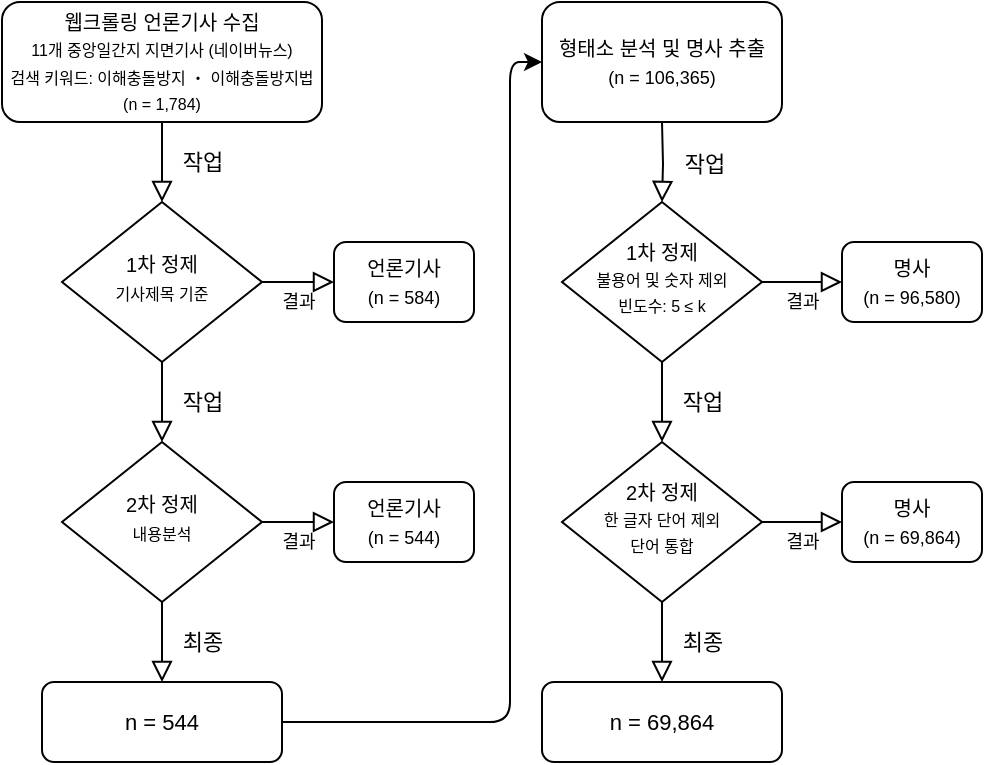 <mxfile version="14.9.7" type="github">
  <diagram id="C5RBs43oDa-KdzZeNtuy" name="Page-1">
    <mxGraphModel dx="655" dy="814" grid="1" gridSize="10" guides="1" tooltips="1" connect="1" arrows="1" fold="1" page="1" pageScale="1" pageWidth="827" pageHeight="1169" math="0" shadow="0">
      <root>
        <mxCell id="WIyWlLk6GJQsqaUBKTNV-0" />
        <mxCell id="WIyWlLk6GJQsqaUBKTNV-1" parent="WIyWlLk6GJQsqaUBKTNV-0" />
        <mxCell id="WIyWlLk6GJQsqaUBKTNV-2" value="작업" style="rounded=0;html=1;jettySize=auto;orthogonalLoop=1;fontSize=11;endArrow=block;endFill=0;endSize=8;strokeWidth=1;shadow=0;labelBackgroundColor=none;edgeStyle=orthogonalEdgeStyle;" parent="WIyWlLk6GJQsqaUBKTNV-1" edge="1">
          <mxGeometry x="0.429" y="20" relative="1" as="geometry">
            <mxPoint x="230.0" y="190" as="sourcePoint" />
            <mxPoint x="230.0" y="260" as="targetPoint" />
            <mxPoint as="offset" />
          </mxGeometry>
        </mxCell>
        <mxCell id="WIyWlLk6GJQsqaUBKTNV-3" value="&lt;font style=&quot;font-size: 10px&quot;&gt;웹크롤링 언론기사 수집&lt;br&gt;&lt;/font&gt;&lt;font style=&quot;font-size: 8px&quot;&gt;11개 중앙일간지 지면기사 (네이버뉴스)&lt;br&gt;검색 키워드: 이해충돌방지 ・ 이해충돌방지법&lt;br&gt;(n = 1,784)&lt;br&gt;&lt;/font&gt;" style="rounded=1;whiteSpace=wrap;html=1;fontSize=11;glass=0;strokeWidth=1;shadow=0;" parent="WIyWlLk6GJQsqaUBKTNV-1" vertex="1">
          <mxGeometry x="150" y="160" width="160" height="60" as="geometry" />
        </mxCell>
        <mxCell id="WIyWlLk6GJQsqaUBKTNV-4" value="작업" style="rounded=0;html=1;jettySize=auto;orthogonalLoop=1;fontSize=11;endArrow=block;endFill=0;endSize=8;strokeWidth=1;shadow=0;labelBackgroundColor=none;edgeStyle=orthogonalEdgeStyle;" parent="WIyWlLk6GJQsqaUBKTNV-1" source="WIyWlLk6GJQsqaUBKTNV-6" target="WIyWlLk6GJQsqaUBKTNV-10" edge="1">
          <mxGeometry y="20" relative="1" as="geometry">
            <mxPoint as="offset" />
          </mxGeometry>
        </mxCell>
        <mxCell id="WIyWlLk6GJQsqaUBKTNV-5" value="결과" style="edgeStyle=orthogonalEdgeStyle;rounded=0;html=1;jettySize=auto;orthogonalLoop=1;fontSize=9;endArrow=block;endFill=0;endSize=8;strokeWidth=1;shadow=0;labelBackgroundColor=none;" parent="WIyWlLk6GJQsqaUBKTNV-1" source="WIyWlLk6GJQsqaUBKTNV-6" target="WIyWlLk6GJQsqaUBKTNV-7" edge="1">
          <mxGeometry y="10" relative="1" as="geometry">
            <mxPoint as="offset" />
          </mxGeometry>
        </mxCell>
        <mxCell id="WIyWlLk6GJQsqaUBKTNV-6" value="&lt;font style=&quot;font-size: 10px&quot;&gt;1차 정제&lt;br&gt;&lt;/font&gt;&lt;span style=&quot;font-size: 8px&quot;&gt;기사제목 기준&lt;/span&gt;" style="rhombus;whiteSpace=wrap;html=1;shadow=0;fontFamily=Helvetica;fontSize=11;align=center;strokeWidth=1;spacing=6;spacingTop=-4;" parent="WIyWlLk6GJQsqaUBKTNV-1" vertex="1">
          <mxGeometry x="180" y="260" width="100" height="80" as="geometry" />
        </mxCell>
        <mxCell id="WIyWlLk6GJQsqaUBKTNV-7" value="&lt;font style=&quot;font-size: 10px&quot;&gt;언론기사&lt;br&gt;&lt;/font&gt;&lt;font style=&quot;font-size: 9px&quot;&gt;(n = 584)&lt;/font&gt;" style="rounded=1;whiteSpace=wrap;html=1;fontSize=11;glass=0;strokeWidth=1;shadow=0;" parent="WIyWlLk6GJQsqaUBKTNV-1" vertex="1">
          <mxGeometry x="316" y="280" width="70" height="40" as="geometry" />
        </mxCell>
        <mxCell id="WIyWlLk6GJQsqaUBKTNV-8" value="최종" style="rounded=0;html=1;jettySize=auto;orthogonalLoop=1;fontSize=11;endArrow=block;endFill=0;endSize=8;strokeWidth=1;shadow=0;labelBackgroundColor=none;edgeStyle=orthogonalEdgeStyle;" parent="WIyWlLk6GJQsqaUBKTNV-1" source="WIyWlLk6GJQsqaUBKTNV-10" target="WIyWlLk6GJQsqaUBKTNV-11" edge="1">
          <mxGeometry y="20" relative="1" as="geometry">
            <mxPoint as="offset" />
          </mxGeometry>
        </mxCell>
        <mxCell id="WIyWlLk6GJQsqaUBKTNV-9" value="결과" style="edgeStyle=orthogonalEdgeStyle;rounded=0;html=1;jettySize=auto;orthogonalLoop=1;fontSize=9;endArrow=block;endFill=0;endSize=8;strokeWidth=1;shadow=0;labelBackgroundColor=none;" parent="WIyWlLk6GJQsqaUBKTNV-1" source="WIyWlLk6GJQsqaUBKTNV-10" target="WIyWlLk6GJQsqaUBKTNV-12" edge="1">
          <mxGeometry y="10" relative="1" as="geometry">
            <mxPoint as="offset" />
          </mxGeometry>
        </mxCell>
        <mxCell id="WIyWlLk6GJQsqaUBKTNV-10" value="&lt;font style=&quot;font-size: 10px&quot;&gt;2차 정제&lt;br&gt;&lt;/font&gt;&lt;font style=&quot;font-size: 8px&quot;&gt;내용분석&lt;/font&gt;" style="rhombus;whiteSpace=wrap;html=1;shadow=0;fontFamily=Helvetica;fontSize=11;align=center;strokeWidth=1;spacing=6;spacingTop=-4;" parent="WIyWlLk6GJQsqaUBKTNV-1" vertex="1">
          <mxGeometry x="180" y="380" width="100" height="80" as="geometry" />
        </mxCell>
        <mxCell id="WIyWlLk6GJQsqaUBKTNV-11" value="n = 544" style="rounded=1;whiteSpace=wrap;html=1;fontSize=11;glass=0;strokeWidth=1;shadow=0;" parent="WIyWlLk6GJQsqaUBKTNV-1" vertex="1">
          <mxGeometry x="170" y="500" width="120" height="40" as="geometry" />
        </mxCell>
        <mxCell id="WIyWlLk6GJQsqaUBKTNV-12" value="&lt;font style=&quot;font-size: 10px&quot;&gt;언론기사&lt;/font&gt;&lt;br style=&quot;font-size: 11px&quot;&gt;&lt;font style=&quot;font-size: 9px&quot;&gt;(n = 544)&lt;/font&gt;" style="rounded=1;whiteSpace=wrap;html=1;fontSize=11;glass=0;strokeWidth=1;shadow=0;" parent="WIyWlLk6GJQsqaUBKTNV-1" vertex="1">
          <mxGeometry x="316" y="400" width="70" height="40" as="geometry" />
        </mxCell>
        <mxCell id="o_Thwpqc5d8Y5QQ_MUpu-1" value="" style="endArrow=classic;html=1;exitX=1;exitY=0.5;exitDx=0;exitDy=0;entryX=0;entryY=0.5;entryDx=0;entryDy=0;" parent="WIyWlLk6GJQsqaUBKTNV-1" source="WIyWlLk6GJQsqaUBKTNV-11" target="o_Thwpqc5d8Y5QQ_MUpu-2" edge="1">
          <mxGeometry width="50" height="50" relative="1" as="geometry">
            <mxPoint x="344" y="490" as="sourcePoint" />
            <mxPoint x="444" y="210" as="targetPoint" />
            <Array as="points">
              <mxPoint x="404" y="520" />
              <mxPoint x="404" y="190" />
            </Array>
          </mxGeometry>
        </mxCell>
        <mxCell id="o_Thwpqc5d8Y5QQ_MUpu-2" value="&lt;font style=&quot;font-size: 10px&quot;&gt;형태소 분석 및 명사 추출&lt;br&gt;&lt;/font&gt;&lt;font style=&quot;font-size: 9px&quot;&gt;(n = 106,365)&lt;/font&gt;" style="rounded=1;whiteSpace=wrap;html=1;fontSize=11;" parent="WIyWlLk6GJQsqaUBKTNV-1" vertex="1">
          <mxGeometry x="420" y="160" width="120" height="60" as="geometry" />
        </mxCell>
        <mxCell id="o_Thwpqc5d8Y5QQ_MUpu-3" value="작업" style="rounded=0;html=1;jettySize=auto;orthogonalLoop=1;fontSize=11;endArrow=block;endFill=0;endSize=8;strokeWidth=1;shadow=0;labelBackgroundColor=none;edgeStyle=orthogonalEdgeStyle;" parent="WIyWlLk6GJQsqaUBKTNV-1" source="o_Thwpqc5d8Y5QQ_MUpu-5" target="o_Thwpqc5d8Y5QQ_MUpu-9" edge="1">
          <mxGeometry y="20" relative="1" as="geometry">
            <mxPoint as="offset" />
            <Array as="points">
              <mxPoint x="480" y="320" />
              <mxPoint x="480" y="320" />
            </Array>
          </mxGeometry>
        </mxCell>
        <mxCell id="o_Thwpqc5d8Y5QQ_MUpu-4" value="결과" style="edgeStyle=orthogonalEdgeStyle;rounded=0;html=1;jettySize=auto;orthogonalLoop=1;fontSize=9;endArrow=block;endFill=0;endSize=8;strokeWidth=1;shadow=0;labelBackgroundColor=none;" parent="WIyWlLk6GJQsqaUBKTNV-1" source="o_Thwpqc5d8Y5QQ_MUpu-5" target="o_Thwpqc5d8Y5QQ_MUpu-6" edge="1">
          <mxGeometry y="-10" relative="1" as="geometry">
            <mxPoint as="offset" />
          </mxGeometry>
        </mxCell>
        <mxCell id="o_Thwpqc5d8Y5QQ_MUpu-5" value="&lt;font style=&quot;font-size: 10px&quot;&gt;1차 정제&lt;br&gt;&lt;/font&gt;&lt;font style=&quot;font-size: 8px&quot;&gt;불용어 및 숫자 제외&lt;br&gt;빈도수: 5 ≤ k&lt;br&gt;&lt;/font&gt;" style="rhombus;whiteSpace=wrap;html=1;shadow=0;fontFamily=Helvetica;fontSize=11;align=center;strokeWidth=1;spacing=6;spacingTop=-4;" parent="WIyWlLk6GJQsqaUBKTNV-1" vertex="1">
          <mxGeometry x="430" y="260" width="100" height="80" as="geometry" />
        </mxCell>
        <mxCell id="o_Thwpqc5d8Y5QQ_MUpu-6" value="&lt;font style=&quot;font-size: 10px&quot;&gt;명사&lt;br&gt;&lt;/font&gt;&lt;font style=&quot;font-size: 9px&quot;&gt;(n = 96,580)&lt;/font&gt;" style="rounded=1;whiteSpace=wrap;html=1;fontSize=11;glass=0;strokeWidth=1;shadow=0;" parent="WIyWlLk6GJQsqaUBKTNV-1" vertex="1">
          <mxGeometry x="570" y="280" width="70" height="40" as="geometry" />
        </mxCell>
        <mxCell id="o_Thwpqc5d8Y5QQ_MUpu-8" value="결과" style="edgeStyle=orthogonalEdgeStyle;rounded=0;html=1;jettySize=auto;orthogonalLoop=1;fontSize=9;endArrow=block;endFill=0;endSize=8;strokeWidth=1;shadow=0;labelBackgroundColor=none;" parent="WIyWlLk6GJQsqaUBKTNV-1" source="o_Thwpqc5d8Y5QQ_MUpu-9" target="o_Thwpqc5d8Y5QQ_MUpu-11" edge="1">
          <mxGeometry y="-10" relative="1" as="geometry">
            <mxPoint as="offset" />
          </mxGeometry>
        </mxCell>
        <mxCell id="o_Thwpqc5d8Y5QQ_MUpu-9" value="&lt;font style=&quot;font-size: 10px&quot;&gt;2차 정제&lt;br&gt;&lt;/font&gt;&lt;font style=&quot;font-size: 8px&quot;&gt;한 글자 단어 제외&lt;br&gt;단어 통합&lt;br&gt;&lt;/font&gt;" style="rhombus;whiteSpace=wrap;html=1;shadow=0;fontFamily=Helvetica;fontSize=11;align=center;strokeWidth=1;spacing=6;spacingTop=-4;" parent="WIyWlLk6GJQsqaUBKTNV-1" vertex="1">
          <mxGeometry x="430" y="380" width="100" height="80" as="geometry" />
        </mxCell>
        <mxCell id="o_Thwpqc5d8Y5QQ_MUpu-10" value="n = 69,864" style="rounded=1;whiteSpace=wrap;html=1;fontSize=11;glass=0;strokeWidth=1;shadow=0;" parent="WIyWlLk6GJQsqaUBKTNV-1" vertex="1">
          <mxGeometry x="420" y="500" width="120" height="40" as="geometry" />
        </mxCell>
        <mxCell id="o_Thwpqc5d8Y5QQ_MUpu-11" value="&lt;font style=&quot;font-size: 10px&quot;&gt;명사&lt;br&gt;&lt;/font&gt;&lt;font style=&quot;font-size: 9px&quot;&gt;(n = 69,864)&lt;/font&gt;" style="rounded=1;whiteSpace=wrap;html=1;fontSize=11;glass=0;strokeWidth=1;shadow=0;" parent="WIyWlLk6GJQsqaUBKTNV-1" vertex="1">
          <mxGeometry x="570" y="400" width="70" height="40" as="geometry" />
        </mxCell>
        <mxCell id="o_Thwpqc5d8Y5QQ_MUpu-12" value="" style="rounded=0;html=1;jettySize=auto;orthogonalLoop=1;fontSize=11;endArrow=block;endFill=0;endSize=8;strokeWidth=1;shadow=0;labelBackgroundColor=none;edgeStyle=orthogonalEdgeStyle;entryX=0.5;entryY=0;entryDx=0;entryDy=0;" parent="WIyWlLk6GJQsqaUBKTNV-1" edge="1" target="o_Thwpqc5d8Y5QQ_MUpu-5">
          <mxGeometry relative="1" as="geometry">
            <mxPoint x="480" y="220" as="sourcePoint" />
            <mxPoint x="480" y="220" as="targetPoint" />
          </mxGeometry>
        </mxCell>
        <mxCell id="YgYU2CYW7jXxcyt9g7nP-11" value="작업" style="edgeLabel;html=1;align=center;verticalAlign=middle;resizable=0;points=[];" vertex="1" connectable="0" parent="o_Thwpqc5d8Y5QQ_MUpu-12">
          <mxGeometry x="0.005" y="-1" relative="1" as="geometry">
            <mxPoint x="21" as="offset" />
          </mxGeometry>
        </mxCell>
        <mxCell id="o_Thwpqc5d8Y5QQ_MUpu-19" value="최종" style="rounded=0;html=1;jettySize=auto;orthogonalLoop=1;fontSize=11;endArrow=block;endFill=0;endSize=8;strokeWidth=1;shadow=0;labelBackgroundColor=none;edgeStyle=orthogonalEdgeStyle;exitX=0.5;exitY=1;exitDx=0;exitDy=0;" parent="WIyWlLk6GJQsqaUBKTNV-1" edge="1" source="o_Thwpqc5d8Y5QQ_MUpu-9">
          <mxGeometry y="20" relative="1" as="geometry">
            <mxPoint as="offset" />
            <mxPoint x="479.94" y="520.0" as="sourcePoint" />
            <mxPoint x="480" y="500" as="targetPoint" />
          </mxGeometry>
        </mxCell>
      </root>
    </mxGraphModel>
  </diagram>
</mxfile>
